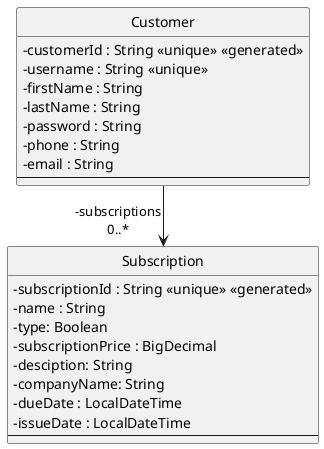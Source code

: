 @startuml

skinparam {
    Style strictuml
    RoundCorner 5
    ' use characters instead of icons for showing visibility
    ClassAttributeIconSize 0
    Database {
	' the default border no longer matches the normal colours (bug?), so fix this
	BorderColor #A80036
    }
    Sequence {
	' make activations yellow too
	LifeLineBackgroundColor #FDFDCD

	' make stereotypes less ugly
	Stereotype {
		Font {
			Size 11
			Style plain
		}
	}
    }
}
 
class "Customer" as customer {
    -customerId : String <<unique>> <<generated>>
    -username : String <<unique>>
    -firstName : String
    -lastName : String
    -password : String
    -phone : String
    -email : String
    '-card_details? 
  --
}

class "Subscription" as sub {
    -subscriptionId : String <<unique>> <<generated>>
    -name : String
    -type: Boolean
    -subscriptionPrice : BigDecimal
    -desciption: String
    -companyName: String
    -dueDate : LocalDateTime
    -issueDate : LocalDateTime
  --
}

customer --> "-subscriptions\n0..*" sub


@enduml
